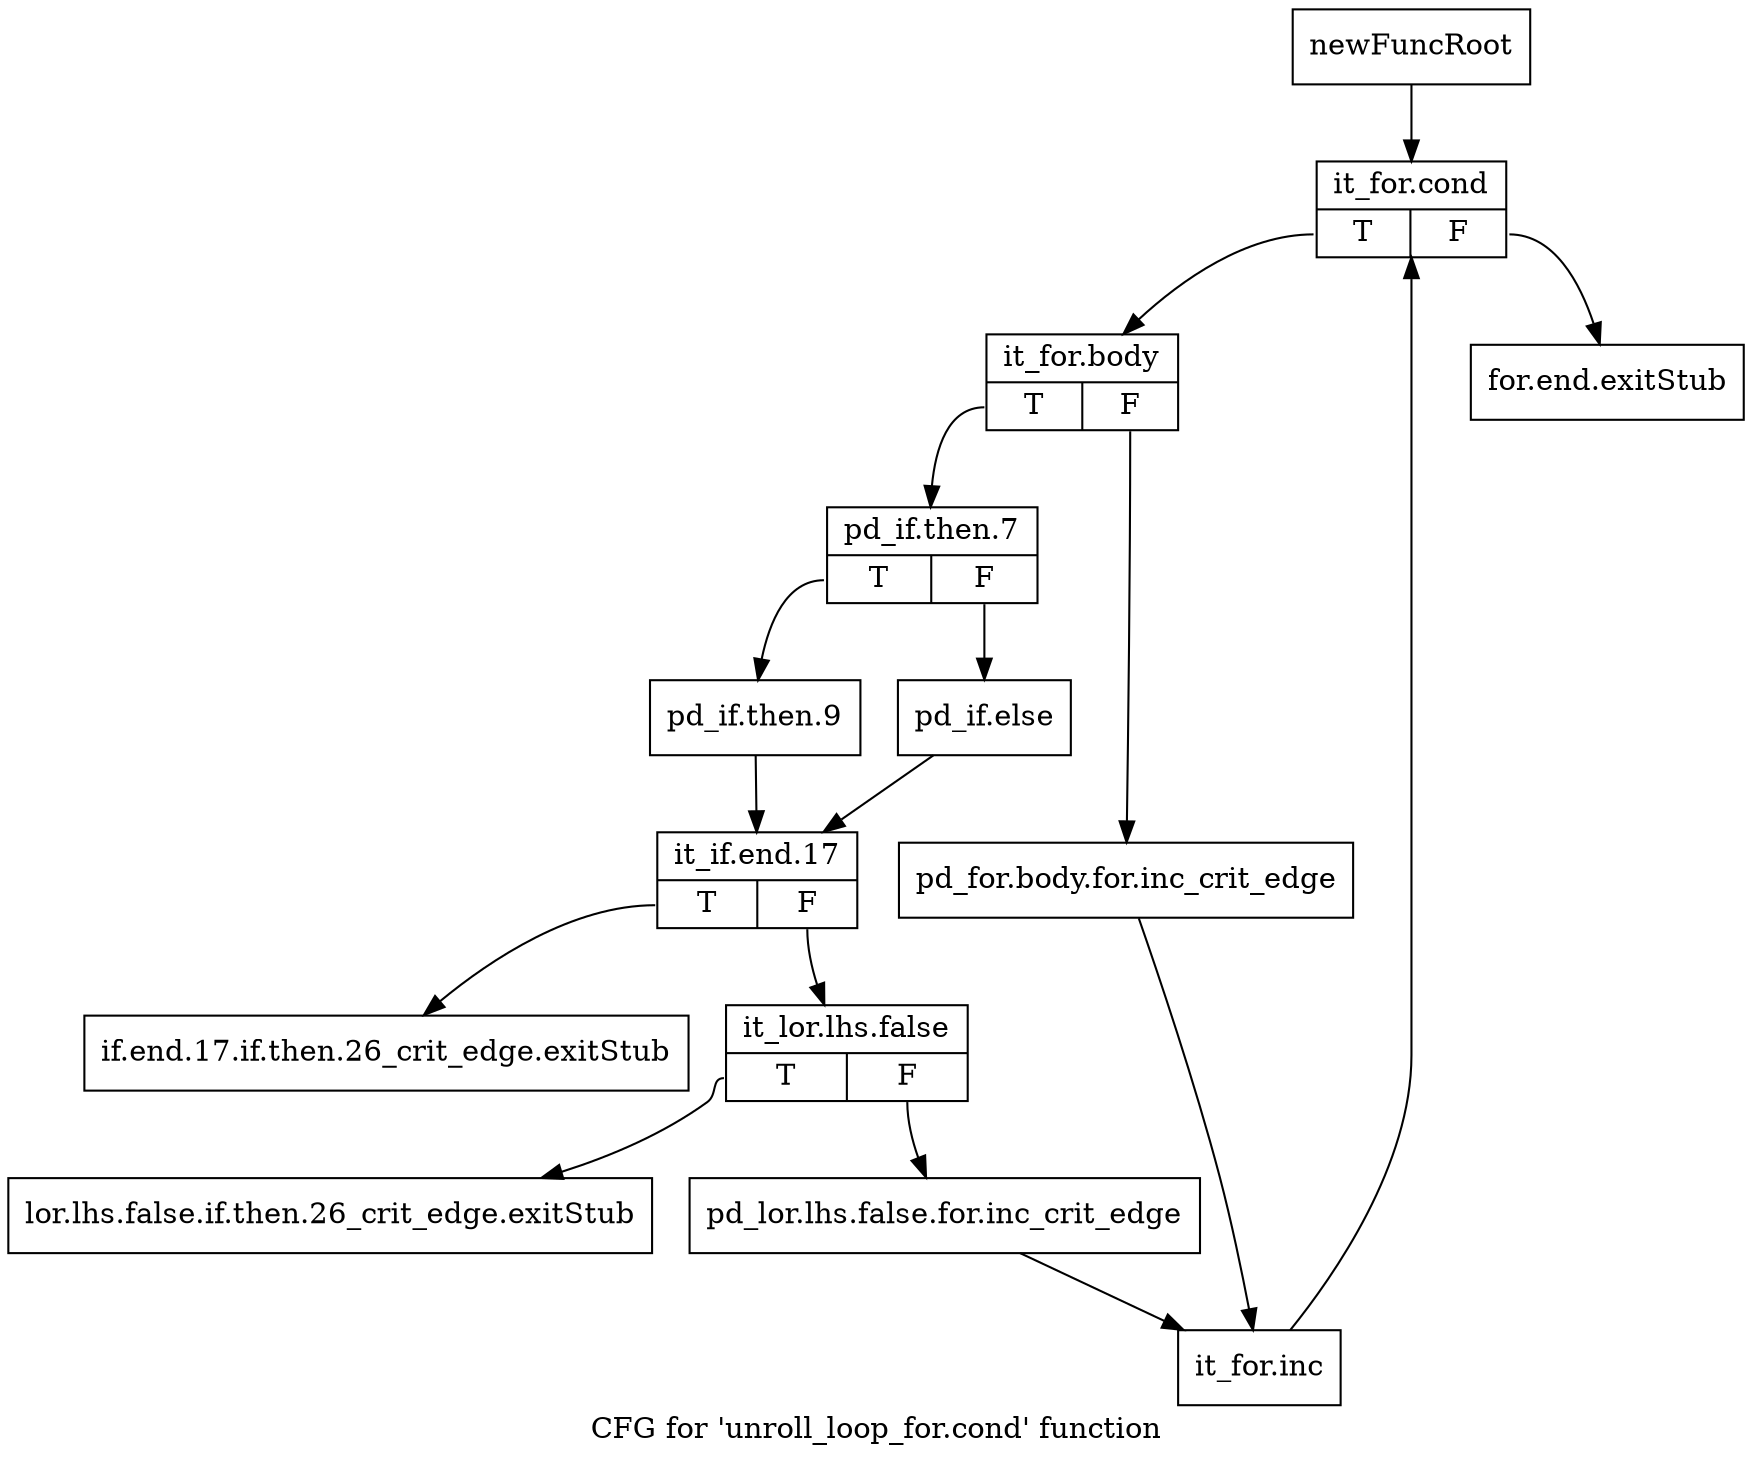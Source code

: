 digraph "CFG for 'unroll_loop_for.cond' function" {
	label="CFG for 'unroll_loop_for.cond' function";

	Node0xc5a4fe0 [shape=record,label="{newFuncRoot}"];
	Node0xc5a4fe0 -> Node0xc5a5120;
	Node0xc5a5030 [shape=record,label="{for.end.exitStub}"];
	Node0xc5a5080 [shape=record,label="{if.end.17.if.then.26_crit_edge.exitStub}"];
	Node0xc5a50d0 [shape=record,label="{lor.lhs.false.if.then.26_crit_edge.exitStub}"];
	Node0xc5a5120 [shape=record,label="{it_for.cond|{<s0>T|<s1>F}}"];
	Node0xc5a5120:s0 -> Node0xc5a5170;
	Node0xc5a5120:s1 -> Node0xc5a5030;
	Node0xc5a5170 [shape=record,label="{it_for.body|{<s0>T|<s1>F}}"];
	Node0xc5a5170:s0 -> Node0xc5a5210;
	Node0xc5a5170:s1 -> Node0xc5a51c0;
	Node0xc5a51c0 [shape=record,label="{pd_for.body.for.inc_crit_edge}"];
	Node0xc5a51c0 -> Node0xc5a53f0;
	Node0xc5a5210 [shape=record,label="{pd_if.then.7|{<s0>T|<s1>F}}"];
	Node0xc5a5210:s0 -> Node0xc5a52b0;
	Node0xc5a5210:s1 -> Node0xc5a5260;
	Node0xc5a5260 [shape=record,label="{pd_if.else}"];
	Node0xc5a5260 -> Node0xc5a5300;
	Node0xc5a52b0 [shape=record,label="{pd_if.then.9}"];
	Node0xc5a52b0 -> Node0xc5a5300;
	Node0xc5a5300 [shape=record,label="{it_if.end.17|{<s0>T|<s1>F}}"];
	Node0xc5a5300:s0 -> Node0xc5a5080;
	Node0xc5a5300:s1 -> Node0xc5a5350;
	Node0xc5a5350 [shape=record,label="{it_lor.lhs.false|{<s0>T|<s1>F}}"];
	Node0xc5a5350:s0 -> Node0xc5a50d0;
	Node0xc5a5350:s1 -> Node0xc5a53a0;
	Node0xc5a53a0 [shape=record,label="{pd_lor.lhs.false.for.inc_crit_edge}"];
	Node0xc5a53a0 -> Node0xc5a53f0;
	Node0xc5a53f0 [shape=record,label="{it_for.inc}"];
	Node0xc5a53f0 -> Node0xc5a5120;
}
